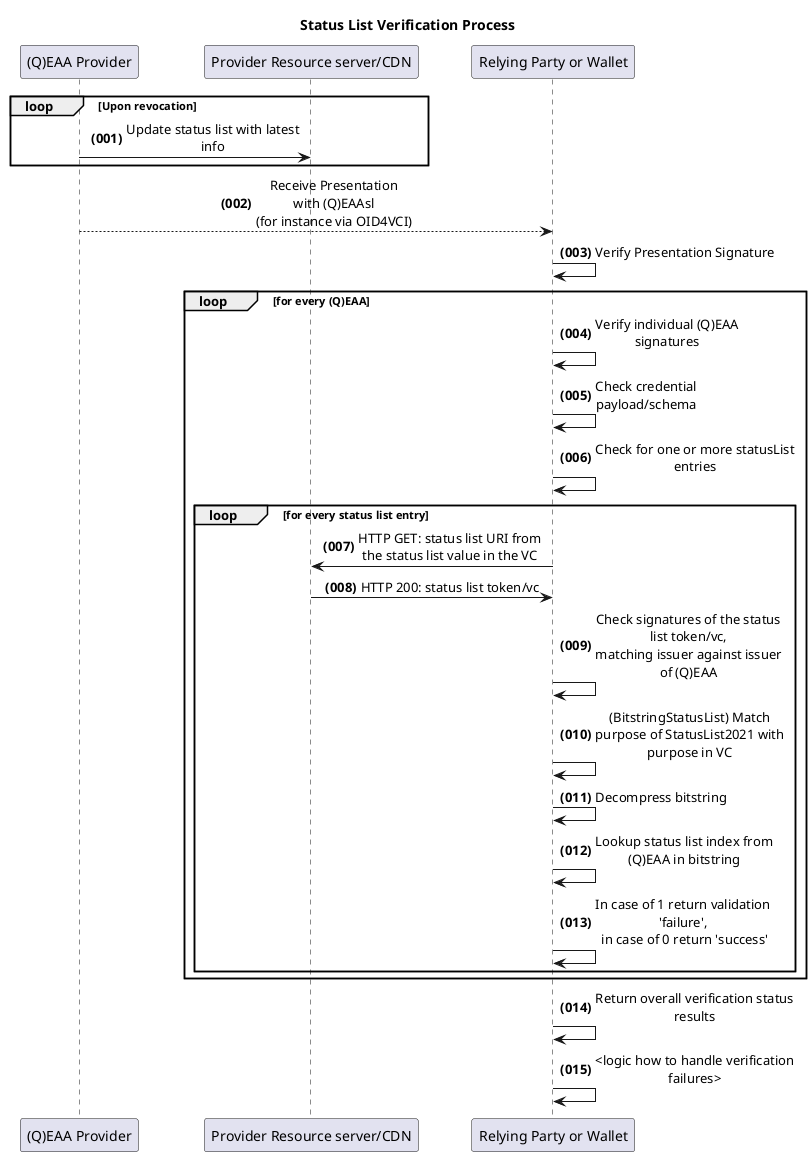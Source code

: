@startuml

skinparam backgroundColor transparent

'Lets define some common colors globally
!$C_PRT = "#118888"
!$C_ARG = "#daa520"
!$C_VAR = "#daa520"

'Ensure messages are not too wide
skinparam maxMessageSize 200
skinparam wrapWidth 300


!function params($p)
!return "<color " + $C_ARG + ">"+ $p + "</color>"
!endfunction

skinparam sequenceMessageAlign center

skinparam BoxPadding 100

autonumber "<b>(000)"

title Status List Verification Process

participant i as "(Q)EAA Provider"
participant rs as "Provider Resource server/CDN"
participant v as "Relying Party or Wallet"

loop Upon revocation
i -> rs : Update status list with latest info
end loop

i --> v : Receive Presentation\nwith (Q)EAAsl\n(for instance via OID4VCI)


v -> v : Verify Presentation Signature
loop for every (Q)EAA
v -> v : Verify individual (Q)EAA signatures
v -> v : Check credential payload/schema
v -> v : Check for one or more statusList entries

loop for every status list entry
v -> rs : HTTP GET: status list URI from the status list value in the VC
rs -> v : HTTP 200: status list token/vc
v -> v : Check signatures of the status list token/vc,\nmatching issuer against issuer of (Q)EAA
v -> v : (BitstringStatusList) Match purpose of StatusList2021 with purpose in VC
v -> v : Decompress bitstring
v -> v : Lookup status list index from (Q)EAA in bitstring
v -> v : In case of 1 return validation 'failure',\n in case of 0 return 'success'
end loop
end loop
v -> v : Return overall verification status results
v -> v : <logic how to handle verification failures>

@enduml
